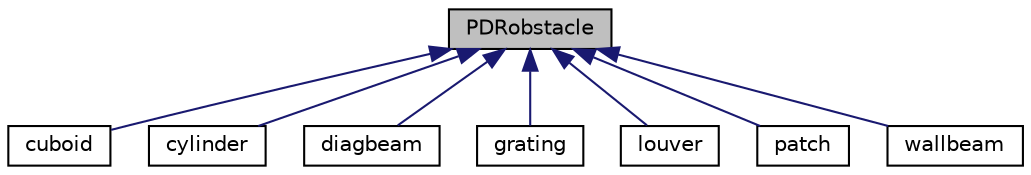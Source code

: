 digraph "PDRobstacle"
{
  bgcolor="transparent";
  edge [fontname="Helvetica",fontsize="10",labelfontname="Helvetica",labelfontsize="10"];
  node [fontname="Helvetica",fontsize="10",shape=record];
  Node1 [label="PDRobstacle",height=0.2,width=0.4,color="black", fillcolor="grey75", style="filled" fontcolor="black"];
  Node1 -> Node2 [dir="back",color="midnightblue",fontsize="10",style="solid",fontname="Helvetica"];
  Node2 [label="cuboid",height=0.2,width=0.4,color="black",URL="$structFoam_1_1PDRobstacles_1_1cuboid.html",tooltip="A cuboid, selectable as box. "];
  Node1 -> Node3 [dir="back",color="midnightblue",fontsize="10",style="solid",fontname="Helvetica"];
  Node3 [label="cylinder",height=0.2,width=0.4,color="black",URL="$structFoam_1_1PDRobstacles_1_1cylinder.html",tooltip="A cylinder, selectable as cyl or cylinder. "];
  Node1 -> Node4 [dir="back",color="midnightblue",fontsize="10",style="solid",fontname="Helvetica"];
  Node4 [label="diagbeam",height=0.2,width=0.4,color="black",URL="$structFoam_1_1PDRobstacles_1_1diagbeam.html",tooltip="A diagonal beam, which is cylinder-like, selectable as diag or diagbeam. "];
  Node1 -> Node5 [dir="back",color="midnightblue",fontsize="10",style="solid",fontname="Helvetica"];
  Node5 [label="grating",height=0.2,width=0.4,color="black",URL="$structFoam_1_1PDRobstacles_1_1grating.html",tooltip="A grating, selectable as grate or grating. "];
  Node1 -> Node6 [dir="back",color="midnightblue",fontsize="10",style="solid",fontname="Helvetica"];
  Node6 [label="louver",height=0.2,width=0.4,color="black",URL="$structFoam_1_1PDRobstacles_1_1louver.html",tooltip="Louver blowoff, selectable as louver or louvre. "];
  Node1 -> Node7 [dir="back",color="midnightblue",fontsize="10",style="solid",fontname="Helvetica"];
  Node7 [label="patch",height=0.2,width=0.4,color="black",URL="$structFoam_1_1PDRobstacles_1_1patch.html",tooltip="Rectangular patch, selectable as patch. "];
  Node1 -> Node8 [dir="back",color="midnightblue",fontsize="10",style="solid",fontname="Helvetica"];
  Node8 [label="wallbeam",height=0.2,width=0.4,color="black",URL="$structFoam_1_1PDRobstacles_1_1wallbeam.html",tooltip="A wallbeam, selectable as wallbeam which is currently identical to a box (PDRobstacles::cuboid) ..."];
}
